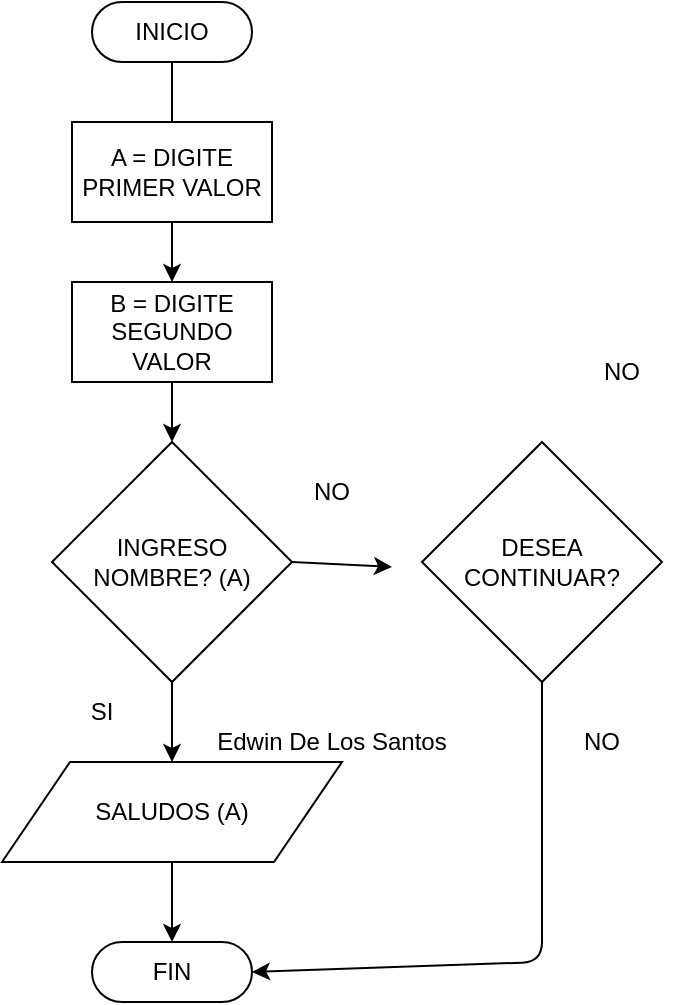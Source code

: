 <mxfile>
    <diagram id="Gq5OpiqG--tY-kzND_0s" name="Page-1">
        <mxGraphModel dx="1001" dy="682" grid="1" gridSize="10" guides="1" tooltips="1" connect="1" arrows="1" fold="1" page="1" pageScale="1" pageWidth="850" pageHeight="1100" math="0" shadow="0">
            <root>
                <mxCell id="0"/>
                <mxCell id="1" parent="0"/>
                <mxCell id="2" style="edgeStyle=none;html=1;entryX=0.5;entryY=0;entryDx=0;entryDy=0;" edge="1" parent="1" source="3" target="8">
                    <mxGeometry relative="1" as="geometry"/>
                </mxCell>
                <mxCell id="3" value="INICIO" style="html=1;dashed=0;whiteSpace=wrap;shape=mxgraph.dfd.start" vertex="1" parent="1">
                    <mxGeometry x="315" y="20" width="80" height="30" as="geometry"/>
                </mxCell>
                <mxCell id="4" style="edgeStyle=none;html=1;entryX=0.5;entryY=0;entryDx=0;entryDy=0;" edge="1" parent="1" source="6" target="10">
                    <mxGeometry relative="1" as="geometry"/>
                </mxCell>
                <mxCell id="5" style="edgeStyle=none;html=1;exitX=1;exitY=0.5;exitDx=0;exitDy=0;" edge="1" parent="1" source="6">
                    <mxGeometry relative="1" as="geometry">
                        <mxPoint x="465" y="302.5" as="targetPoint"/>
                    </mxGeometry>
                </mxCell>
                <mxCell id="6" value="INGRESO NOMBRE? (A)" style="shape=rhombus;html=1;dashed=0;whiteSpace=wrap;perimeter=rhombusPerimeter;" vertex="1" parent="1">
                    <mxGeometry x="295" y="240" width="120" height="120" as="geometry"/>
                </mxCell>
                <mxCell id="7" style="edgeStyle=none;html=1;exitX=0.5;exitY=1;exitDx=0;exitDy=0;entryX=0.5;entryY=0;entryDx=0;entryDy=0;" edge="1" parent="1" source="8" target="6">
                    <mxGeometry relative="1" as="geometry"/>
                </mxCell>
                <mxCell id="8" value="&lt;span style=&quot;color: rgb(0, 0, 0);&quot;&gt;B = DIGITE SEGUNDO VALOR&lt;/span&gt;" style="html=1;dashed=0;whiteSpace=wrap;gradientColor=none;" vertex="1" parent="1">
                    <mxGeometry x="305" y="160" width="100" height="50" as="geometry"/>
                </mxCell>
                <mxCell id="9" value="FIN" style="html=1;dashed=0;whiteSpace=wrap;shape=mxgraph.dfd.start" vertex="1" parent="1">
                    <mxGeometry x="315" y="490" width="80" height="30" as="geometry"/>
                </mxCell>
                <mxCell id="10" value="SALUDOS (A)" style="shape=parallelogram;perimeter=parallelogramPerimeter;whiteSpace=wrap;html=1;dashed=0;" vertex="1" parent="1">
                    <mxGeometry x="270" y="400" width="170" height="50" as="geometry"/>
                </mxCell>
                <mxCell id="11" style="edgeStyle=none;html=1;exitX=0.5;exitY=1;exitDx=0;exitDy=0;entryX=0.5;entryY=0.5;entryDx=0;entryDy=-15;entryPerimeter=0;" edge="1" parent="1" source="10" target="9">
                    <mxGeometry relative="1" as="geometry"/>
                </mxCell>
                <mxCell id="12" value="SI" style="text;html=1;align=center;verticalAlign=middle;whiteSpace=wrap;rounded=0;" vertex="1" parent="1">
                    <mxGeometry x="290" y="360" width="60" height="30" as="geometry"/>
                </mxCell>
                <mxCell id="13" value="NO" style="text;html=1;align=center;verticalAlign=middle;whiteSpace=wrap;rounded=0;" vertex="1" parent="1">
                    <mxGeometry x="405" y="250" width="60" height="30" as="geometry"/>
                </mxCell>
                <mxCell id="14" style="edgeStyle=none;html=1;exitX=0.5;exitY=1;exitDx=0;exitDy=0;entryX=1;entryY=0.5;entryDx=0;entryDy=0;entryPerimeter=0;" edge="1" parent="1" source="17" target="9">
                    <mxGeometry relative="1" as="geometry">
                        <mxPoint x="350" y="490" as="targetPoint"/>
                        <Array as="points">
                            <mxPoint x="540" y="500"/>
                        </Array>
                        <mxPoint x="515" y="330" as="sourcePoint"/>
                    </mxGeometry>
                </mxCell>
                <mxCell id="16" value="Edwin De Los Santos" style="text;html=1;align=center;verticalAlign=middle;whiteSpace=wrap;rounded=0;" vertex="1" parent="1">
                    <mxGeometry x="375" y="380" width="120" height="20" as="geometry"/>
                </mxCell>
                <mxCell id="17" value="DESEA CONTINUAR?" style="shape=rhombus;html=1;dashed=0;whiteSpace=wrap;perimeter=rhombusPerimeter;" vertex="1" parent="1">
                    <mxGeometry x="480" y="240" width="120" height="120" as="geometry"/>
                </mxCell>
                <mxCell id="18" value="NO" style="text;html=1;align=center;verticalAlign=middle;whiteSpace=wrap;rounded=0;" vertex="1" parent="1">
                    <mxGeometry x="540" y="375" width="60" height="30" as="geometry"/>
                </mxCell>
                <mxCell id="19" value="NO" style="text;html=1;align=center;verticalAlign=middle;whiteSpace=wrap;rounded=0;" vertex="1" parent="1">
                    <mxGeometry x="550" y="190" width="60" height="30" as="geometry"/>
                </mxCell>
                <mxCell id="20" value="A = DIGITE PRIMER VALOR" style="html=1;dashed=0;whiteSpace=wrap;gradientColor=none;" vertex="1" parent="1">
                    <mxGeometry x="305" y="80" width="100" height="50" as="geometry"/>
                </mxCell>
            </root>
        </mxGraphModel>
    </diagram>
</mxfile>